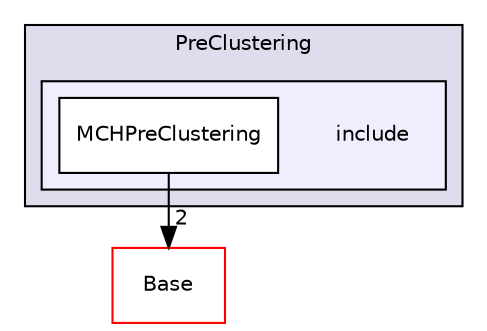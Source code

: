 digraph "/home/travis/build/AliceO2Group/AliceO2/Detectors/MUON/MCH/PreClustering/include" {
  bgcolor=transparent;
  compound=true
  node [ fontsize="10", fontname="Helvetica"];
  edge [ labelfontsize="10", labelfontname="Helvetica"];
  subgraph clusterdir_6229e1f1a243f5ed3f0013dfa4f13deb {
    graph [ bgcolor="#ddddee", pencolor="black", label="PreClustering" fontname="Helvetica", fontsize="10", URL="dir_6229e1f1a243f5ed3f0013dfa4f13deb.html"]
  subgraph clusterdir_51c9f1ab42d905cb59d3f62357040d76 {
    graph [ bgcolor="#eeeeff", pencolor="black", label="" URL="dir_51c9f1ab42d905cb59d3f62357040d76.html"];
    dir_51c9f1ab42d905cb59d3f62357040d76 [shape=plaintext label="include"];
    dir_7d5ef852dc4619260c20f0f9d7e5f75f [shape=box label="MCHPreClustering" color="black" fillcolor="white" style="filled" URL="dir_7d5ef852dc4619260c20f0f9d7e5f75f.html"];
  }
  }
  dir_1155c84989a046e7de4bf0156dc4b34c [shape=box label="Base" color="red" URL="dir_1155c84989a046e7de4bf0156dc4b34c.html"];
  dir_7d5ef852dc4619260c20f0f9d7e5f75f->dir_1155c84989a046e7de4bf0156dc4b34c [headlabel="2", labeldistance=1.5 headhref="dir_000586_000147.html"];
}
